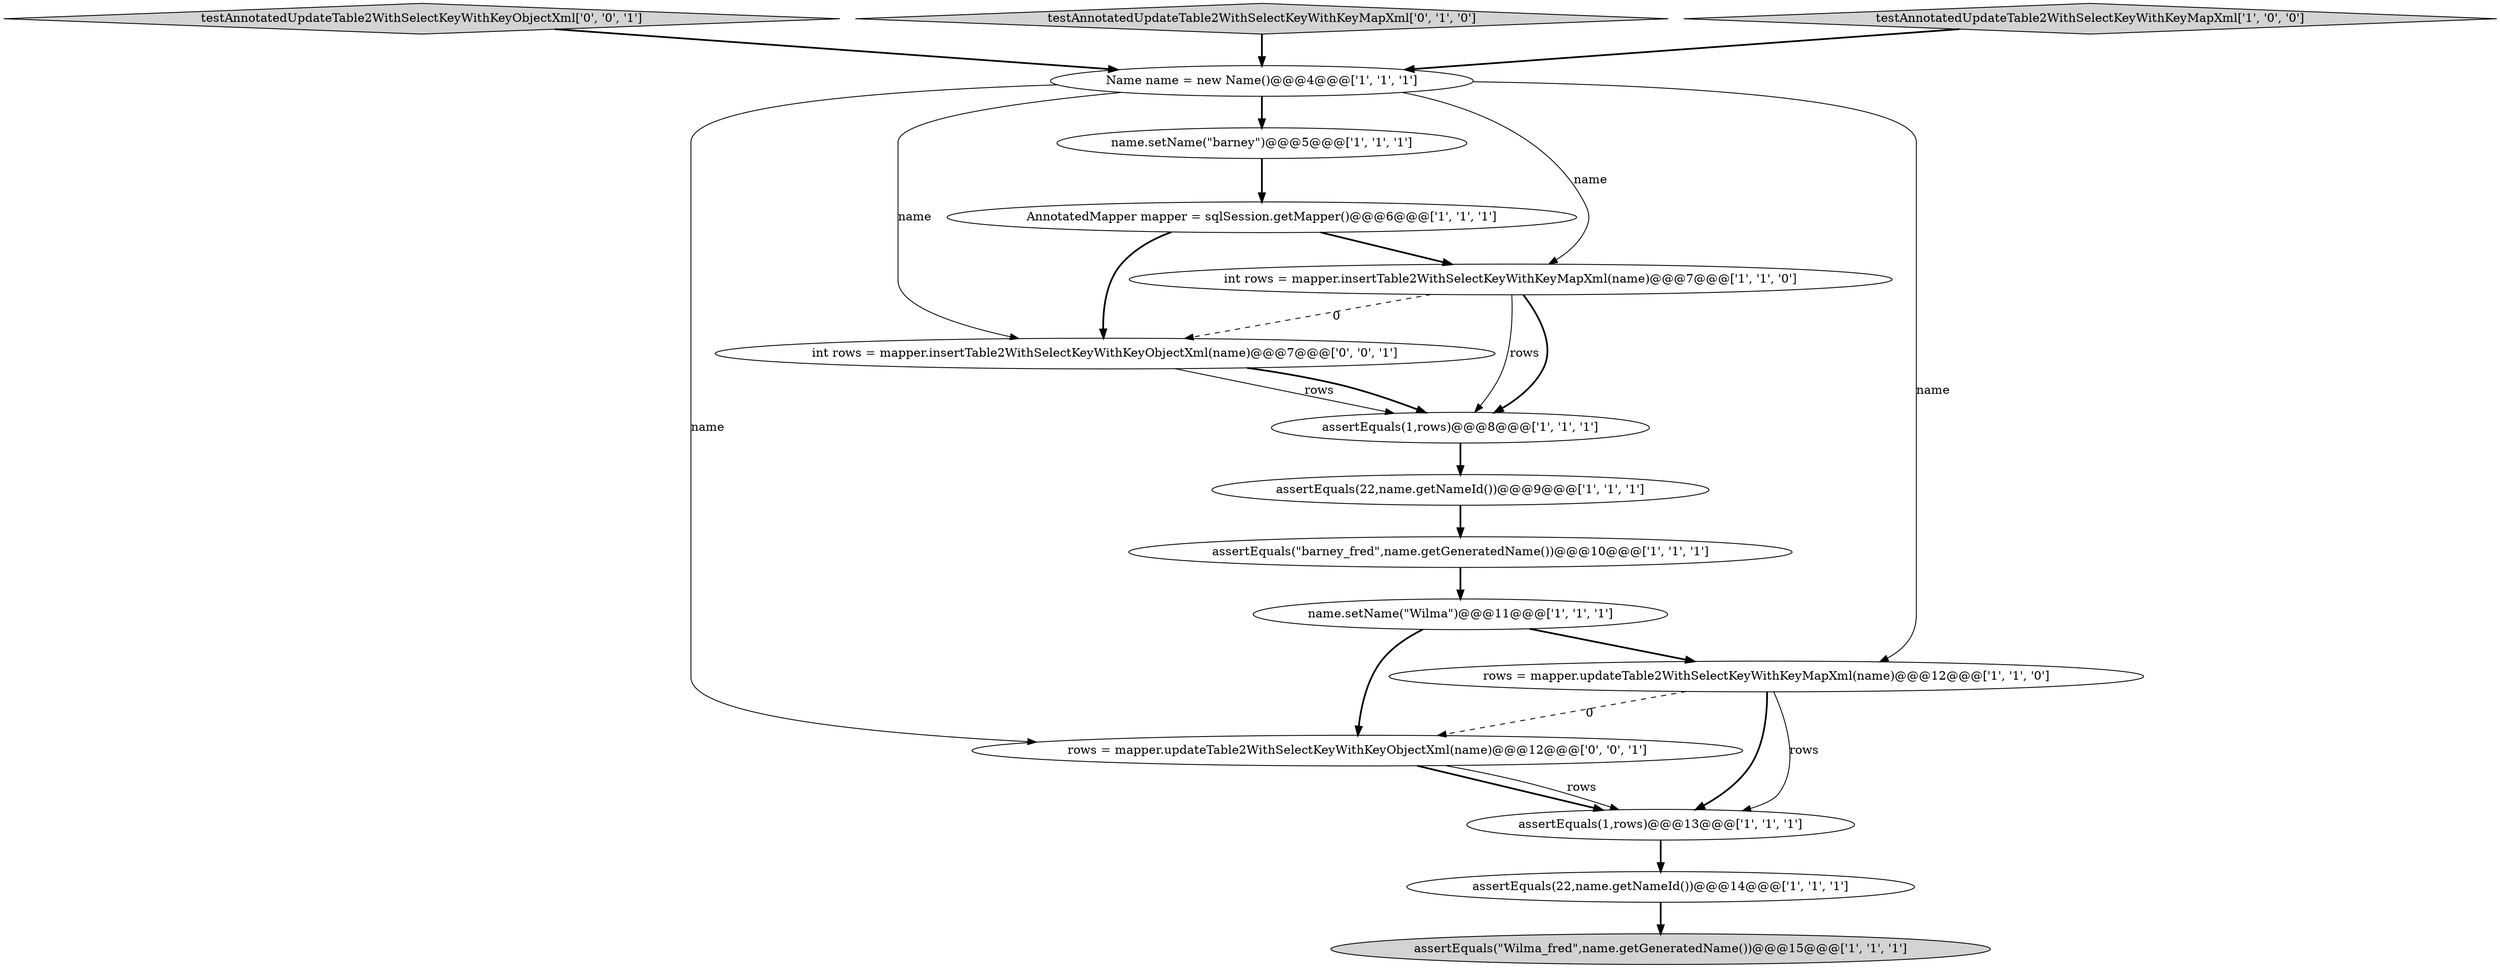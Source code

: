digraph {
1 [style = filled, label = "AnnotatedMapper mapper = sqlSession.getMapper()@@@6@@@['1', '1', '1']", fillcolor = white, shape = ellipse image = "AAA0AAABBB1BBB"];
7 [style = filled, label = "assertEquals(22,name.getNameId())@@@9@@@['1', '1', '1']", fillcolor = white, shape = ellipse image = "AAA0AAABBB1BBB"];
3 [style = filled, label = "name.setName(\"Wilma\")@@@11@@@['1', '1', '1']", fillcolor = white, shape = ellipse image = "AAA0AAABBB1BBB"];
9 [style = filled, label = "assertEquals(1,rows)@@@8@@@['1', '1', '1']", fillcolor = white, shape = ellipse image = "AAA0AAABBB1BBB"];
6 [style = filled, label = "assertEquals(\"Wilma_fred\",name.getGeneratedName())@@@15@@@['1', '1', '1']", fillcolor = lightgray, shape = ellipse image = "AAA0AAABBB1BBB"];
10 [style = filled, label = "assertEquals(1,rows)@@@13@@@['1', '1', '1']", fillcolor = white, shape = ellipse image = "AAA0AAABBB1BBB"];
15 [style = filled, label = "testAnnotatedUpdateTable2WithSelectKeyWithKeyObjectXml['0', '0', '1']", fillcolor = lightgray, shape = diamond image = "AAA0AAABBB3BBB"];
16 [style = filled, label = "int rows = mapper.insertTable2WithSelectKeyWithKeyObjectXml(name)@@@7@@@['0', '0', '1']", fillcolor = white, shape = ellipse image = "AAA0AAABBB3BBB"];
2 [style = filled, label = "int rows = mapper.insertTable2WithSelectKeyWithKeyMapXml(name)@@@7@@@['1', '1', '0']", fillcolor = white, shape = ellipse image = "AAA0AAABBB1BBB"];
0 [style = filled, label = "assertEquals(\"barney_fred\",name.getGeneratedName())@@@10@@@['1', '1', '1']", fillcolor = white, shape = ellipse image = "AAA0AAABBB1BBB"];
4 [style = filled, label = "assertEquals(22,name.getNameId())@@@14@@@['1', '1', '1']", fillcolor = white, shape = ellipse image = "AAA0AAABBB1BBB"];
8 [style = filled, label = "Name name = new Name()@@@4@@@['1', '1', '1']", fillcolor = white, shape = ellipse image = "AAA0AAABBB1BBB"];
13 [style = filled, label = "testAnnotatedUpdateTable2WithSelectKeyWithKeyMapXml['0', '1', '0']", fillcolor = lightgray, shape = diamond image = "AAA0AAABBB2BBB"];
11 [style = filled, label = "testAnnotatedUpdateTable2WithSelectKeyWithKeyMapXml['1', '0', '0']", fillcolor = lightgray, shape = diamond image = "AAA0AAABBB1BBB"];
5 [style = filled, label = "name.setName(\"barney\")@@@5@@@['1', '1', '1']", fillcolor = white, shape = ellipse image = "AAA0AAABBB1BBB"];
14 [style = filled, label = "rows = mapper.updateTable2WithSelectKeyWithKeyObjectXml(name)@@@12@@@['0', '0', '1']", fillcolor = white, shape = ellipse image = "AAA0AAABBB3BBB"];
12 [style = filled, label = "rows = mapper.updateTable2WithSelectKeyWithKeyMapXml(name)@@@12@@@['1', '1', '0']", fillcolor = white, shape = ellipse image = "AAA0AAABBB1BBB"];
0->3 [style = bold, label=""];
12->10 [style = solid, label="rows"];
4->6 [style = bold, label=""];
8->14 [style = solid, label="name"];
3->14 [style = bold, label=""];
8->2 [style = solid, label="name"];
14->10 [style = bold, label=""];
2->9 [style = solid, label="rows"];
7->0 [style = bold, label=""];
2->9 [style = bold, label=""];
3->12 [style = bold, label=""];
9->7 [style = bold, label=""];
8->12 [style = solid, label="name"];
5->1 [style = bold, label=""];
12->10 [style = bold, label=""];
14->10 [style = solid, label="rows"];
12->14 [style = dashed, label="0"];
8->5 [style = bold, label=""];
1->16 [style = bold, label=""];
2->16 [style = dashed, label="0"];
8->16 [style = solid, label="name"];
16->9 [style = solid, label="rows"];
10->4 [style = bold, label=""];
11->8 [style = bold, label=""];
1->2 [style = bold, label=""];
13->8 [style = bold, label=""];
15->8 [style = bold, label=""];
16->9 [style = bold, label=""];
}
